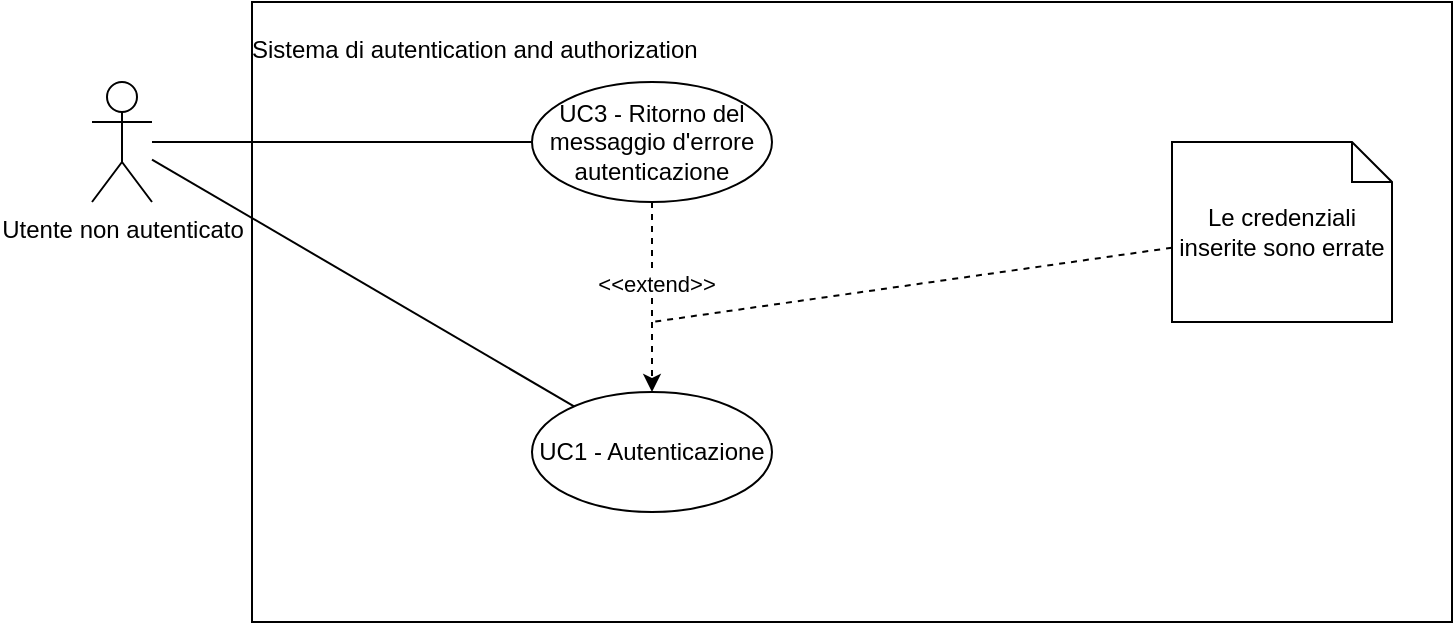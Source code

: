 <mxfile pages="3">
    <diagram id="n852FFwdeZFfdnG2ZeFl" name="auth_system">
        <mxGraphModel dx="-435" dy="-452" grid="1" gridSize="10" guides="1" tooltips="1" connect="1" arrows="1" fold="1" page="1" pageScale="1" pageWidth="827" pageHeight="1169" math="0" shadow="0">
            <root>
                <mxCell id="0"/>
                <mxCell id="1" parent="0"/>
                <mxCell id="eDBVOEjWMJ-u0tXbxYwB-1" value="&lt;p style=&quot;line-height: 1.2;&quot;&gt;Sistema di autentication and authorization&lt;/p&gt;" style="rounded=0;whiteSpace=wrap;html=1;align=left;vertical-align=top;verticalAlign=top;spacing=0;gradientColor=none;" parent="1" vertex="1">
                    <mxGeometry x="980" y="1520" width="600" height="310" as="geometry"/>
                </mxCell>
                <mxCell id="eDBVOEjWMJ-u0tXbxYwB-4" value="UC1 - Autenticazione" style="ellipse;whiteSpace=wrap;html=1;" parent="1" vertex="1">
                    <mxGeometry x="1120" y="1715" width="120" height="60" as="geometry"/>
                </mxCell>
                <mxCell id="eDBVOEjWMJ-u0tXbxYwB-6" style="edgeStyle=none;rounded=0;orthogonalLoop=1;jettySize=auto;html=1;shadow=0;endArrow=none;endFill=0;startSize=999;endSize=6;sourcePerimeterSpacing=0;targetPerimeterSpacing=0;" parent="1" source="eDBVOEjWMJ-u0tXbxYwB-7" target="eDBVOEjWMJ-u0tXbxYwB-4" edge="1">
                    <mxGeometry relative="1" as="geometry"/>
                </mxCell>
                <mxCell id="eDBVOEjWMJ-u0tXbxYwB-7" value="Utente non autenticato" style="shape=umlActor;verticalLabelPosition=bottom;verticalAlign=top;html=1;outlineConnect=0;gradientColor=none;" parent="1" vertex="1">
                    <mxGeometry x="900" y="1560" width="30" height="60" as="geometry"/>
                </mxCell>
                <mxCell id="9L8fD9MHXZrOo0j1JA3S-8" value="UC3 - Ritorno del messaggio d'errore autenticazione" style="ellipse;whiteSpace=wrap;html=1;" parent="1" vertex="1">
                    <mxGeometry x="1120" y="1560" width="120" height="60" as="geometry"/>
                </mxCell>
                <mxCell id="9L8fD9MHXZrOo0j1JA3S-9" style="rounded=0;orthogonalLoop=1;jettySize=auto;html=1;dashed=1;" parent="1" source="9L8fD9MHXZrOo0j1JA3S-8" target="eDBVOEjWMJ-u0tXbxYwB-4" edge="1">
                    <mxGeometry relative="1" as="geometry">
                        <mxPoint x="1260.484" y="1731.626" as="targetPoint"/>
                        <mxPoint x="1450" y="1620" as="sourcePoint"/>
                    </mxGeometry>
                </mxCell>
                <mxCell id="9L8fD9MHXZrOo0j1JA3S-10" value="&amp;lt;&amp;lt;extend&amp;gt;&amp;gt;" style="edgeLabel;html=1;align=center;verticalAlign=middle;resizable=0;points=[];" parent="9L8fD9MHXZrOo0j1JA3S-9" vertex="1" connectable="0">
                    <mxGeometry x="-0.05" y="4" relative="1" as="geometry">
                        <mxPoint x="-2" y="-4" as="offset"/>
                    </mxGeometry>
                </mxCell>
                <mxCell id="JR8y10896WXVxQjD9Bp4-1" style="edgeStyle=none;rounded=0;jumpStyle=none;jumpSize=15;orthogonalLoop=1;jettySize=auto;html=1;endArrow=none;endFill=0;dashed=1;" parent="1" source="JR8y10896WXVxQjD9Bp4-2" edge="1">
                    <mxGeometry relative="1" as="geometry">
                        <mxPoint x="1180" y="1680" as="targetPoint"/>
                    </mxGeometry>
                </mxCell>
                <mxCell id="JR8y10896WXVxQjD9Bp4-2" value="Le credenziali inserite sono errate" style="shape=note;size=20;whiteSpace=wrap;html=1;" parent="1" vertex="1">
                    <mxGeometry x="1440" y="1590" width="110" height="90" as="geometry"/>
                </mxCell>
                <mxCell id="S0-Wv1Rz5std5YzEAasc-5" style="edgeStyle=none;rounded=0;orthogonalLoop=1;jettySize=auto;html=1;shadow=0;endArrow=none;endFill=0;startSize=999;endSize=6;sourcePerimeterSpacing=0;targetPerimeterSpacing=0;" parent="1" source="eDBVOEjWMJ-u0tXbxYwB-7" target="9L8fD9MHXZrOo0j1JA3S-8" edge="1">
                    <mxGeometry relative="1" as="geometry">
                        <mxPoint x="940" y="1610" as="sourcePoint"/>
                        <mxPoint x="1050" y="1610" as="targetPoint"/>
                    </mxGeometry>
                </mxCell>
            </root>
        </mxGraphModel>
    </diagram>
    <diagram id="saWqsss3OQP5BWs8VHwb" name="Maintenance_system">
        <mxGraphModel dx="153" dy="624" grid="1" gridSize="10" guides="1" tooltips="1" connect="1" arrows="1" fold="1" page="1" pageScale="1" pageWidth="827" pageHeight="1169" math="0" shadow="0">
            <root>
                <mxCell id="0"/>
                <mxCell id="1" parent="0"/>
                <mxCell id="fn8FObBDt6s6pIoeqfTw-3" value="Manutenzione" style="shape=umlFrame;whiteSpace=wrap;html=1;width=140;height=30;" parent="1" vertex="1">
                    <mxGeometry x="1060" y="1190" width="440" height="800" as="geometry"/>
                </mxCell>
                <mxCell id="s4T723TdLTKR_YwId5qL-2" value="UC6 - Apertura ticket di guasto" style="ellipse;whiteSpace=wrap;html=1;" parent="1" vertex="1">
                    <mxGeometry x="1136" y="1410" width="90" height="70" as="geometry"/>
                </mxCell>
                <mxCell id="s4T723TdLTKR_YwId5qL-3" style="edgeStyle=none;rounded=0;orthogonalLoop=1;jettySize=auto;html=1;startArrow=none;startFill=0;endArrow=none;endFill=0;" parent="1" source="s4T723TdLTKR_YwId5qL-2" target="s4T723TdLTKR_YwId5qL-5" edge="1">
                    <mxGeometry relative="1" as="geometry">
                        <mxPoint x="1460" y="1485" as="sourcePoint"/>
                    </mxGeometry>
                </mxCell>
                <mxCell id="s4T723TdLTKR_YwId5qL-5" value="Sensore di stato" style="shape=umlActor;verticalLabelPosition=bottom;verticalAlign=top;html=1;outlineConnect=0;gradientColor=none;" parent="1" vertex="1">
                    <mxGeometry x="920" y="1420" width="30" height="60" as="geometry"/>
                </mxCell>
                <mxCell id="s4T723TdLTKR_YwId5qL-7" style="edgeStyle=none;rounded=0;orthogonalLoop=1;jettySize=auto;html=1;startArrow=none;startFill=0;endArrow=none;endFill=0;" parent="1" source="s4T723TdLTKR_YwId5qL-8" target="s4T723TdLTKR_YwId5qL-12" edge="1">
                    <mxGeometry relative="1" as="geometry"/>
                </mxCell>
                <mxCell id="s4T723TdLTKR_YwId5qL-8" value="UC11 - Aggiunta lampione a sistema" style="ellipse;whiteSpace=wrap;html=1;" parent="1" vertex="1">
                    <mxGeometry x="1250" y="1660" width="120" height="60" as="geometry"/>
                </mxCell>
                <mxCell id="s4T723TdLTKR_YwId5qL-9" style="edgeStyle=none;rounded=0;jumpStyle=none;jumpSize=15;orthogonalLoop=1;jettySize=auto;html=1;endArrow=none;endFill=0;" parent="1" source="s4T723TdLTKR_YwId5qL-12" target="s4T723TdLTKR_YwId5qL-16" edge="1">
                    <mxGeometry relative="1" as="geometry"/>
                </mxCell>
                <mxCell id="s4T723TdLTKR_YwId5qL-10" style="edgeStyle=none;rounded=0;jumpStyle=none;jumpSize=15;orthogonalLoop=1;jettySize=auto;html=1;endArrow=none;endFill=0;" parent="1" source="s4T723TdLTKR_YwId5qL-12" target="s4T723TdLTKR_YwId5qL-20" edge="1">
                    <mxGeometry relative="1" as="geometry"/>
                </mxCell>
                <mxCell id="s4T723TdLTKR_YwId5qL-11" style="edgeStyle=none;rounded=0;jumpStyle=none;jumpSize=15;orthogonalLoop=1;jettySize=auto;html=1;endArrow=none;endFill=0;" parent="1" source="s4T723TdLTKR_YwId5qL-12" target="s4T723TdLTKR_YwId5qL-17" edge="1">
                    <mxGeometry relative="1" as="geometry"/>
                </mxCell>
                <mxCell id="s4T723TdLTKR_YwId5qL-12" value="Utente manutentore" style="shape=umlActor;verticalLabelPosition=bottom;verticalAlign=top;html=1;outlineConnect=0;gradientColor=none;" parent="1" vertex="1">
                    <mxGeometry x="910" y="1580" width="30" height="60" as="geometry"/>
                </mxCell>
                <mxCell id="s4T723TdLTKR_YwId5qL-13" style="edgeStyle=none;rounded=0;jumpStyle=none;jumpSize=15;orthogonalLoop=1;jettySize=auto;html=1;endArrow=none;endFill=0;" parent="1" source="s4T723TdLTKR_YwId5qL-15" target="s4T723TdLTKR_YwId5qL-2" edge="1">
                    <mxGeometry relative="1" as="geometry"/>
                </mxCell>
                <mxCell id="s4T723TdLTKR_YwId5qL-14" style="edgeStyle=none;rounded=0;jumpStyle=none;jumpSize=15;orthogonalLoop=1;jettySize=auto;html=1;endArrow=none;endFill=0;" parent="1" source="s4T723TdLTKR_YwId5qL-15" target="s4T723TdLTKR_YwId5qL-21" edge="1">
                    <mxGeometry relative="1" as="geometry"/>
                </mxCell>
                <mxCell id="s4T723TdLTKR_YwId5qL-15" value="Utente gestore" style="shape=umlActor;verticalLabelPosition=bottom;verticalAlign=top;html=1;outlineConnect=0;gradientColor=none;" parent="1" vertex="1">
                    <mxGeometry x="930" y="1280" width="30" height="60" as="geometry"/>
                </mxCell>
                <mxCell id="s4T723TdLTKR_YwId5qL-16" value="UC7 - Chiusura Ticket" style="ellipse;whiteSpace=wrap;html=1;" parent="1" vertex="1">
                    <mxGeometry x="1325" y="1535" width="90" height="70" as="geometry"/>
                </mxCell>
                <mxCell id="s4T723TdLTKR_YwId5qL-17" value="UC13 - Inserimento sensore a sistema" style="ellipse;whiteSpace=wrap;html=1;" parent="1" vertex="1">
                    <mxGeometry x="1150" y="1740" width="120" height="60" as="geometry"/>
                </mxCell>
                <mxCell id="s4T723TdLTKR_YwId5qL-18" value="&amp;lt;&amp;lt;include&amp;gt;&amp;gt;" style="edgeStyle=none;rounded=0;sketch=0;orthogonalLoop=1;jettySize=auto;html=1;shadow=0;dashed=1;startArrow=none;startFill=0;endArrow=classicThin;endFill=1;startSize=6;endSize=6;sourcePerimeterSpacing=0;targetPerimeterSpacing=0;" parent="1" source="s4T723TdLTKR_YwId5qL-19" target="s4T723TdLTKR_YwId5qL-21" edge="1">
                    <mxGeometry relative="1" as="geometry"/>
                </mxCell>
                <mxCell id="s4T723TdLTKR_YwId5qL-19" value="UC5 - Visualizzazione stato aree" style="ellipse;whiteSpace=wrap;html=1;" parent="1" vertex="1">
                    <mxGeometry x="1140" y="1300" width="120" height="60" as="geometry"/>
                </mxCell>
                <mxCell id="s4T723TdLTKR_YwId5qL-20" value="UC8 - Sostituzione lampione" style="ellipse;whiteSpace=wrap;html=1;" parent="1" vertex="1">
                    <mxGeometry x="1121" y="1605" width="120" height="50" as="geometry"/>
                </mxCell>
                <mxCell id="s4T723TdLTKR_YwId5qL-21" value="UC5.2&amp;nbsp;- Visualizzazione stato sensori" style="ellipse;whiteSpace=wrap;html=1;" parent="1" vertex="1">
                    <mxGeometry x="1300" y="1400" width="115" height="70" as="geometry"/>
                </mxCell>
                <mxCell id="s4T723TdLTKR_YwId5qL-22" value="UC5.1 - Visualizzazione stato lampioni" style="ellipse;whiteSpace=wrap;html=1;" parent="1" vertex="1">
                    <mxGeometry x="1250" y="1200" width="120" height="80" as="geometry"/>
                </mxCell>
                <mxCell id="s4T723TdLTKR_YwId5qL-23" style="edgeStyle=none;rounded=0;jumpStyle=none;jumpSize=15;orthogonalLoop=1;jettySize=auto;html=1;endArrow=none;endFill=0;" parent="1" source="s4T723TdLTKR_YwId5qL-24" target="s4T723TdLTKR_YwId5qL-12" edge="1">
                    <mxGeometry relative="1" as="geometry"/>
                </mxCell>
                <mxCell id="s4T723TdLTKR_YwId5qL-24" value="UC10 - Rimozione lampione dal sistema" style="ellipse;whiteSpace=wrap;html=1;" parent="1" vertex="1">
                    <mxGeometry x="1080" y="1920" width="132.5" height="50" as="geometry"/>
                </mxCell>
                <mxCell id="s4T723TdLTKR_YwId5qL-25" value="&amp;lt;&amp;lt;include&amp;gt;&amp;gt;" style="edgeStyle=none;rounded=0;sketch=0;orthogonalLoop=1;jettySize=auto;html=1;shadow=0;dashed=1;startArrow=none;startFill=0;endArrow=classicThin;endFill=1;startSize=6;endSize=6;sourcePerimeterSpacing=0;targetPerimeterSpacing=0;" parent="1" source="s4T723TdLTKR_YwId5qL-19" target="s4T723TdLTKR_YwId5qL-22" edge="1">
                    <mxGeometry relative="1" as="geometry">
                        <mxPoint x="867.917" y="912.106" as="sourcePoint"/>
                        <mxPoint x="832.283" y="867.854" as="targetPoint"/>
                    </mxGeometry>
                </mxCell>
                <mxCell id="fn8FObBDt6s6pIoeqfTw-2" value="UC12&amp;nbsp;- Aggiunta area di illuminazione&lt;span style=&quot;color: rgba(0 , 0 , 0 , 0) ; font-family: monospace ; font-size: 0px&quot;&gt;%3CmxGraphModel%3E%3Croot%3E%3CmxCell%20id%3D%220%22%2F%3E%3CmxCell%20id%3D%221%22%20parent%3D%220%22%2F%3E%3CmxCell%20id%3D%222%22%20value%3D%22Rimozione%20sensore%22%20style%3D%22ellipse%3BwhiteSpace%3Dwrap%3Bhtml%3D1%3B%22%20vertex%3D%221%22%20parent%3D%221%22%3E%3CmxGeometry%20x%3D%221430%22%20y%3D%2260%22%20width%3D%22120%22%20height%3D%2280%22%20as%3D%22geometry%22%2F%3E%3C%2FmxCell%3E%3C%2Froot%3E%3C%2FmxGraphModel%3E&lt;/span&gt;&lt;span style=&quot;color: rgba(0 , 0 , 0 , 0) ; font-family: monospace ; font-size: 0px&quot;&gt;%3CmxGraphModel%3E%3Croot%3E%3CmxCell%20id%3D%220%22%2F%3E%3CmxCell%20id%3D%221%22%20parent%3D%220%22%2F%3E%3CmxCell%20id%3D%222%22%20value%3D%22Rimozione%20sensore%22%20style%3D%22ellipse%3BwhiteSpace%3Dwrap%3Bhtml%3D1%3B%22%20vertex%3D%221%22%20parent%3D%221%22%3E%3CmxGeometry%20x%3D%221430%22%20y%3D%2260%22%20width%3D%22120%22%20height%3D%2280%22%20as%3D%22geometry%22%2F%3E%3C%2FmxCell%3E%3C%2Froot%3E%3C%2FmxGraphModel%3E&lt;/span&gt;&lt;span style=&quot;color: rgba(0 , 0 , 0 , 0) ; font-family: monospace ; font-size: 0px&quot;&gt;%3CmxGraphModel%3E%3Croot%3E%3CmxCell%20id%3D%220%22%2F%3E%3CmxCell%20id%3D%221%22%20parent%3D%220%22%2F%3E%3CmxCell%20id%3D%222%22%20value%3D%22Rimozione%20sensore%22%20style%3D%22ellipse%3BwhiteSpace%3Dwrap%3Bhtml%3D1%3B%22%20vertex%3D%221%22%20parent%3D%221%22%3E%3CmxGeometry%20x%3D%221430%22%20y%3D%2260%22%20width%3D%22120%22%20height%3D%2280%22%20as%3D%22geometry%22%2F%3E%3C%2FmxCell%3E%3C%2Froot%3E%3C%2FmxGraphModel%3Esa&lt;/span&gt;" style="ellipse;whiteSpace=wrap;html=1;" parent="1" vertex="1">
                    <mxGeometry x="1340" y="1760" width="150" height="40" as="geometry"/>
                </mxCell>
                <mxCell id="fn8FObBDt6s6pIoeqfTw-5" style="edgeStyle=none;rounded=0;jumpStyle=none;jumpSize=15;orthogonalLoop=1;jettySize=auto;html=1;endArrow=none;endFill=0;" parent="1" source="s4T723TdLTKR_YwId5qL-12" target="fn8FObBDt6s6pIoeqfTw-2" edge="1">
                    <mxGeometry relative="1" as="geometry">
                        <mxPoint x="910" y="1697.209" as="sourcePoint"/>
                        <mxPoint x="1136.005" y="1956.503" as="targetPoint"/>
                    </mxGeometry>
                </mxCell>
                <mxCell id="fn8FObBDt6s6pIoeqfTw-7" value="UC9 - Rimozione area dal sistema&lt;span style=&quot;color: rgba(0 , 0 , 0 , 0) ; font-family: monospace ; font-size: 0px&quot;&gt;%3CmxGraphModel%3E%3Croot%3E%3CmxCell%20id%3D%220%22%2F%3E%3CmxCell%20id%3D%221%22%20parent%3D%220%22%2F%3E%3CmxCell%20id%3D%222%22%20value%3D%22Rimozione%20sensore%22%20style%3D%22ellipse%3BwhiteSpace%3Dwrap%3Bhtml%3D1%3B%22%20vertex%3D%221%22%20parent%3D%221%22%3E%3CmxGeometry%20x%3D%221430%22%20y%3D%2260%22%20width%3D%22120%22%20height%3D%2280%22%20as%3D%22geometry%22%2F%3E%3C%2FmxCell%3E%3C%2Froot%3E%3C%2FmxGraphModel%3E&lt;/span&gt;&lt;span style=&quot;color: rgba(0 , 0 , 0 , 0) ; font-family: monospace ; font-size: 0px&quot;&gt;%3CmxGraphModel%3E%3Croot%3E%3CmxCell%20id%3D%220%22%2F%3E%3CmxCell%20id%3D%221%22%20parent%3D%220%22%2F%3E%3CmxCell%20id%3D%222%22%20value%3D%22Rimozione%20sensore%22%20style%3D%22ellipse%3BwhiteSpace%3Dwrap%3Bhtml%3D1%3B%22%20vertex%3D%221%22%20parent%3D%221%22%3E%3CmxGeometry%20x%3D%221430%22%20y%3D%2260%22%20width%3D%22120%22%20height%3D%2280%22%20as%3D%22geometry%22%2F%3E%3C%2FmxCell%3E%3C%2Froot%3E%3C%2FmxGraphModel%3E&lt;/span&gt;&lt;span style=&quot;color: rgba(0 , 0 , 0 , 0) ; font-family: monospace ; font-size: 0px&quot;&gt;%3CmxGraphModel%3E%3Croot%3E%3CmxCell%20id%3D%220%22%2F%3E%3CmxCell%20id%3D%221%22%20parent%3D%220%22%2F%3E%3CmxCell%20id%3D%222%22%20value%3D%22Rimozione%20sensore%22%20style%3D%22ellipse%3BwhiteSpace%3Dwrap%3Bhtml%3D1%3B%22%20vertex%3D%221%22%20parent%3D%221%22%3E%3CmxGeometry%20x%3D%221430%22%20y%3D%2260%22%20width%3D%22120%22%20height%3D%2280%22%20as%3D%22geometry%22%2F%3E%3C%2FmxCell%3E%3C%2Froot%3E%3C%2FmxGraphModel%3E&lt;/span&gt;" style="ellipse;whiteSpace=wrap;html=1;" parent="1" vertex="1">
                    <mxGeometry x="1170" y="1830" width="120" height="40" as="geometry"/>
                </mxCell>
                <mxCell id="fn8FObBDt6s6pIoeqfTw-8" style="edgeStyle=none;rounded=0;jumpStyle=none;jumpSize=15;orthogonalLoop=1;jettySize=auto;html=1;endArrow=none;endFill=0;" parent="1" source="fn8FObBDt6s6pIoeqfTw-7" target="s4T723TdLTKR_YwId5qL-12" edge="1">
                    <mxGeometry relative="1" as="geometry">
                        <mxPoint x="1100.315" y="1852.046" as="sourcePoint"/>
                        <mxPoint x="910" y="1859.434" as="targetPoint"/>
                    </mxGeometry>
                </mxCell>
                <mxCell id="toQnhxb0d-4jbj2uokZi-1" style="edgeStyle=none;rounded=0;sketch=0;orthogonalLoop=1;jettySize=auto;html=1;shadow=0;dashed=1;startArrow=none;startFill=0;endArrow=classicThin;endFill=1;startSize=6;endSize=6;sourcePerimeterSpacing=0;targetPerimeterSpacing=0;" parent="1" source="fn8FObBDt6s6pIoeqfTw-7" target="s4T723TdLTKR_YwId5qL-24" edge="1">
                    <mxGeometry relative="1" as="geometry">
                        <mxPoint x="1185.25" y="2520" as="sourcePoint"/>
                        <mxPoint x="1185.25" y="2560" as="targetPoint"/>
                    </mxGeometry>
                </mxCell>
                <mxCell id="toQnhxb0d-4jbj2uokZi-2" value="&amp;lt;&amp;lt;include&amp;gt;&amp;gt;" style="edgeLabel;html=1;align=center;verticalAlign=middle;resizable=0;points=[];" parent="toQnhxb0d-4jbj2uokZi-1" vertex="1" connectable="0">
                    <mxGeometry x="-0.322" y="-3" relative="1" as="geometry">
                        <mxPoint as="offset"/>
                    </mxGeometry>
                </mxCell>
                <mxCell id="iKuX7a_l3s8Uyov5P7mT-1" style="edgeStyle=none;rounded=0;jumpStyle=none;jumpSize=15;orthogonalLoop=1;jettySize=auto;html=1;endArrow=none;endFill=0;" edge="1" parent="1" source="s4T723TdLTKR_YwId5qL-15" target="s4T723TdLTKR_YwId5qL-22">
                    <mxGeometry relative="1" as="geometry">
                        <mxPoint x="940" y="1428.486" as="sourcePoint"/>
                        <mxPoint x="1115.779" y="1410.741" as="targetPoint"/>
                    </mxGeometry>
                </mxCell>
                <mxCell id="iKuX7a_l3s8Uyov5P7mT-2" style="edgeStyle=none;rounded=0;jumpStyle=none;jumpSize=15;orthogonalLoop=1;jettySize=auto;html=1;endArrow=none;endFill=0;" edge="1" parent="1" source="s4T723TdLTKR_YwId5qL-15" target="s4T723TdLTKR_YwId5qL-19">
                    <mxGeometry relative="1" as="geometry">
                        <mxPoint x="940" y="1428.486" as="sourcePoint"/>
                        <mxPoint x="1115.779" y="1410.741" as="targetPoint"/>
                    </mxGeometry>
                </mxCell>
                <mxCell id="6jqLZfw_VrLGSRMtOYmc-1" value="Sistema di ticketing" style="shape=umlActor;verticalLabelPosition=bottom;verticalAlign=top;html=1;outlineConnect=0;gradientColor=none;" vertex="1" parent="1">
                    <mxGeometry x="1540" y="1530" width="30" height="60" as="geometry"/>
                </mxCell>
                <mxCell id="6jqLZfw_VrLGSRMtOYmc-2" style="edgeStyle=none;rounded=0;orthogonalLoop=1;jettySize=auto;html=1;startArrow=none;startFill=0;endArrow=none;endFill=0;" edge="1" parent="1" source="s4T723TdLTKR_YwId5qL-2" target="6jqLZfw_VrLGSRMtOYmc-1">
                    <mxGeometry relative="1" as="geometry">
                        <mxPoint x="1130.143" y="1567.791" as="sourcePoint"/>
                        <mxPoint x="950" y="1579.062" as="targetPoint"/>
                    </mxGeometry>
                </mxCell>
                <mxCell id="6jqLZfw_VrLGSRMtOYmc-3" style="edgeStyle=none;rounded=0;orthogonalLoop=1;jettySize=auto;html=1;startArrow=none;startFill=0;endArrow=none;endFill=0;" edge="1" parent="1" source="s4T723TdLTKR_YwId5qL-16" target="6jqLZfw_VrLGSRMtOYmc-1">
                    <mxGeometry relative="1" as="geometry">
                        <mxPoint x="1233.75" y="1570" as="sourcePoint"/>
                        <mxPoint x="1550" y="1570" as="targetPoint"/>
                    </mxGeometry>
                </mxCell>
                <mxCell id="6jqLZfw_VrLGSRMtOYmc-4" style="edgeStyle=none;rounded=0;sketch=0;orthogonalLoop=1;jettySize=auto;html=1;shadow=0;dashed=1;startArrow=none;startFill=0;endArrow=classicThin;endFill=1;startSize=6;endSize=6;sourcePerimeterSpacing=0;targetPerimeterSpacing=0;" edge="1" parent="1" source="s4T723TdLTKR_YwId5qL-20" target="s4T723TdLTKR_YwId5qL-16">
                    <mxGeometry relative="1" as="geometry">
                        <mxPoint x="1401.25" y="1860" as="sourcePoint"/>
                        <mxPoint x="1401.25" y="1900" as="targetPoint"/>
                    </mxGeometry>
                </mxCell>
                <mxCell id="6jqLZfw_VrLGSRMtOYmc-5" value="&amp;lt;&amp;lt;include&amp;gt;&amp;gt;" style="edgeLabel;html=1;align=center;verticalAlign=middle;resizable=0;points=[];" vertex="1" connectable="0" parent="6jqLZfw_VrLGSRMtOYmc-4">
                    <mxGeometry x="-0.322" y="-3" relative="1" as="geometry">
                        <mxPoint as="offset"/>
                    </mxGeometry>
                </mxCell>
                <mxCell id="6jqLZfw_VrLGSRMtOYmc-7" value="UC8 - Sostituzione sensore" style="ellipse;whiteSpace=wrap;html=1;" vertex="1" parent="1">
                    <mxGeometry x="1121" y="1500" width="120" height="50" as="geometry"/>
                </mxCell>
                <mxCell id="6jqLZfw_VrLGSRMtOYmc-8" style="edgeStyle=none;rounded=0;jumpStyle=none;jumpSize=15;orthogonalLoop=1;jettySize=auto;html=1;endArrow=none;endFill=0;" edge="1" parent="1" source="s4T723TdLTKR_YwId5qL-12" target="6jqLZfw_VrLGSRMtOYmc-7">
                    <mxGeometry relative="1" as="geometry">
                        <mxPoint x="920" y="1857.506" as="sourcePoint"/>
                        <mxPoint x="1372.245" y="1782.32" as="targetPoint"/>
                    </mxGeometry>
                </mxCell>
                <mxCell id="6jqLZfw_VrLGSRMtOYmc-9" style="edgeStyle=none;rounded=0;sketch=0;orthogonalLoop=1;jettySize=auto;html=1;shadow=0;dashed=1;startArrow=none;startFill=0;endArrow=classicThin;endFill=1;startSize=6;endSize=6;sourcePerimeterSpacing=0;targetPerimeterSpacing=0;" edge="1" parent="1" source="6jqLZfw_VrLGSRMtOYmc-7" target="s4T723TdLTKR_YwId5qL-16">
                    <mxGeometry relative="1" as="geometry">
                        <mxPoint x="1411.999" y="1730.022" as="sourcePoint"/>
                        <mxPoint x="1414.425" y="1689.971" as="targetPoint"/>
                    </mxGeometry>
                </mxCell>
                <mxCell id="6jqLZfw_VrLGSRMtOYmc-10" value="&amp;lt;&amp;lt;include&amp;gt;&amp;gt;" style="edgeLabel;html=1;align=center;verticalAlign=middle;resizable=0;points=[];" vertex="1" connectable="0" parent="6jqLZfw_VrLGSRMtOYmc-9">
                    <mxGeometry x="-0.322" y="-3" relative="1" as="geometry">
                        <mxPoint as="offset"/>
                    </mxGeometry>
                </mxCell>
            </root>
        </mxGraphModel>
    </diagram>
    <diagram id="IBbKIGTaH5oFVvymoLLQ" name="Coordinator_service">
        <mxGraphModel dx="-304" dy="-213" grid="1" gridSize="10" guides="1" tooltips="1" connect="1" arrows="1" fold="1" page="1" pageScale="1" pageWidth="827" pageHeight="1169" math="0" shadow="0">
            <root>
                <mxCell id="0"/>
                <mxCell id="1" parent="0"/>
                <mxCell id="2VagC2onxQq-9sBipaqp-52" value="Coordinator_system" style="shape=umlFrame;whiteSpace=wrap;html=1;width=140;height=30;" parent="1" vertex="1">
                    <mxGeometry x="1000" y="1260" width="510" height="890" as="geometry"/>
                </mxCell>
                <mxCell id="2VagC2onxQq-9sBipaqp-49" style="edgeStyle=none;rounded=0;jumpStyle=none;jumpSize=15;orthogonalLoop=1;jettySize=auto;html=1;endArrow=none;endFill=0;" parent="1" source="L2JkNb_35XpvVV3SSh7o-5" target="2VagC2onxQq-9sBipaqp-5" edge="1">
                    <mxGeometry relative="1" as="geometry"/>
                </mxCell>
                <mxCell id="L2JkNb_35XpvVV3SSh7o-5" value="Lampione" style="shape=umlActor;verticalLabelPosition=bottom;verticalAlign=top;html=1;outlineConnect=0;" parent="1" vertex="1">
                    <mxGeometry x="1560" y="1560" width="30" height="60" as="geometry"/>
                </mxCell>
                <mxCell id="2VagC2onxQq-9sBipaqp-3" style="edgeStyle=none;rounded=0;sketch=0;orthogonalLoop=1;jettySize=auto;html=1;shadow=0;dashed=1;startArrow=none;startFill=0;endArrow=classicThin;endFill=1;startSize=6;endSize=6;sourcePerimeterSpacing=0;targetPerimeterSpacing=0;" parent="1" source="2VagC2onxQq-9sBipaqp-13" target="2VagC2onxQq-9sBipaqp-5" edge="1">
                    <mxGeometry relative="1" as="geometry"/>
                </mxCell>
                <mxCell id="2VagC2onxQq-9sBipaqp-4" value="&amp;lt;&amp;lt;include&amp;gt;&amp;gt;" style="edgeLabel;html=1;align=center;verticalAlign=middle;resizable=0;points=[];" parent="2VagC2onxQq-9sBipaqp-3" vertex="1" connectable="0">
                    <mxGeometry x="-0.246" y="-3" relative="1" as="geometry">
                        <mxPoint y="-3" as="offset"/>
                    </mxGeometry>
                </mxCell>
                <mxCell id="2VagC2onxQq-9sBipaqp-5" value="UC19 - Aumento luminosità lampione" style="ellipse;whiteSpace=wrap;html=1;" parent="1" vertex="1">
                    <mxGeometry x="1371" y="1290" width="120" height="80" as="geometry"/>
                </mxCell>
                <mxCell id="2VagC2onxQq-9sBipaqp-11" value="UC23 - Impostazione livello luminosità lampione" style="ellipse;whiteSpace=wrap;html=1;" parent="1" vertex="1">
                    <mxGeometry x="1030" y="1820" width="120" height="60" as="geometry"/>
                </mxCell>
                <mxCell id="2VagC2onxQq-9sBipaqp-12" style="rounded=0;orthogonalLoop=1;jettySize=auto;html=1;endArrow=none;endFill=0;" parent="1" source="2VagC2onxQq-9sBipaqp-18" target="2VagC2onxQq-9sBipaqp-64" edge="1">
                    <mxGeometry relative="1" as="geometry">
                        <mxPoint x="1054.693" y="1744.332" as="targetPoint"/>
                    </mxGeometry>
                </mxCell>
                <mxCell id="2VagC2onxQq-9sBipaqp-13" value="UC18 - Aumento luminosità globale" style="ellipse;whiteSpace=wrap;html=1;gradientColor=none;" parent="1" vertex="1">
                    <mxGeometry x="1215" y="1290" width="120" height="60" as="geometry"/>
                </mxCell>
                <mxCell id="2VagC2onxQq-9sBipaqp-51" style="edgeStyle=none;rounded=0;jumpStyle=none;jumpSize=15;orthogonalLoop=1;jettySize=auto;html=1;endArrow=none;endFill=0;" parent="1" source="2VagC2onxQq-9sBipaqp-18" target="2VagC2onxQq-9sBipaqp-50" edge="1">
                    <mxGeometry relative="1" as="geometry"/>
                </mxCell>
                <mxCell id="2VagC2onxQq-9sBipaqp-68" style="edgeStyle=none;rounded=0;jumpStyle=none;jumpSize=15;orthogonalLoop=1;jettySize=auto;html=1;endArrow=none;endFill=0;" parent="1" source="2VagC2onxQq-9sBipaqp-18" target="2VagC2onxQq-9sBipaqp-11" edge="1">
                    <mxGeometry relative="1" as="geometry"/>
                </mxCell>
                <mxCell id="2VagC2onxQq-9sBipaqp-18" value="Utente gestore" style="shape=umlActor;verticalLabelPosition=bottom;verticalAlign=top;html=1;outlineConnect=0;gradientColor=none;" parent="1" vertex="1">
                    <mxGeometry x="860" y="1860" width="30" height="60" as="geometry"/>
                </mxCell>
                <mxCell id="2VagC2onxQq-9sBipaqp-65" style="edgeStyle=none;rounded=0;jumpStyle=none;jumpSize=15;orthogonalLoop=1;jettySize=auto;html=1;endArrow=none;endFill=0;" parent="1" source="2VagC2onxQq-9sBipaqp-30" target="L2JkNb_35XpvVV3SSh7o-5" edge="1">
                    <mxGeometry relative="1" as="geometry"/>
                </mxCell>
                <mxCell id="2VagC2onxQq-9sBipaqp-30" value="UC24 - Abbassamento luminosità lampione" style="ellipse;whiteSpace=wrap;html=1;" parent="1" vertex="1">
                    <mxGeometry x="1360" y="1850" width="120" height="60" as="geometry"/>
                </mxCell>
                <mxCell id="2VagC2onxQq-9sBipaqp-62" style="edgeStyle=none;rounded=0;jumpStyle=none;jumpSize=15;orthogonalLoop=1;jettySize=auto;html=1;endArrow=none;endFill=0;" parent="1" source="2VagC2onxQq-9sBipaqp-42" target="2VagC2onxQq-9sBipaqp-56" edge="1">
                    <mxGeometry relative="1" as="geometry"/>
                </mxCell>
                <mxCell id="2VagC2onxQq-9sBipaqp-42" value="Time condition" style="shape=umlActor;verticalLabelPosition=bottom;verticalAlign=top;html=1;outlineConnect=0;gradientColor=none;" parent="1" vertex="1">
                    <mxGeometry x="910" y="1530" width="30" height="60" as="geometry"/>
                </mxCell>
                <mxCell id="2VagC2onxQq-9sBipaqp-43" value="UC16 - Impostazione in upper_thresold" style="ellipse;whiteSpace=wrap;html=1;gradientColor=none;" parent="1" vertex="1">
                    <mxGeometry x="1030" y="1340" width="120" height="60" as="geometry"/>
                </mxCell>
                <mxCell id="2VagC2onxQq-9sBipaqp-44" style="rounded=0;orthogonalLoop=1;jettySize=auto;html=1;endArrow=none;endFill=0;targetPerimeterSpacing=0;sourcePerimeterSpacing=0;endSize=6;shadow=0;" parent="1" source="2VagC2onxQq-9sBipaqp-45" target="2VagC2onxQq-9sBipaqp-43" edge="1">
                    <mxGeometry relative="1" as="geometry"/>
                </mxCell>
                <mxCell id="2VagC2onxQq-9sBipaqp-45" value="Sensore di presenza" style="shape=umlActor;verticalLabelPosition=bottom;verticalAlign=top;html=1;outlineConnect=0;gradientColor=none;" parent="1" vertex="1">
                    <mxGeometry x="910" y="1340" width="30" height="60" as="geometry"/>
                </mxCell>
                <mxCell id="2VagC2onxQq-9sBipaqp-47" style="edgeStyle=none;rounded=0;sketch=0;orthogonalLoop=1;jettySize=auto;html=1;shadow=0;dashed=1;startArrow=none;startFill=0;endArrow=classicThin;endFill=1;startSize=6;endSize=6;sourcePerimeterSpacing=0;targetPerimeterSpacing=0;" parent="1" source="2VagC2onxQq-9sBipaqp-13" target="2VagC2onxQq-9sBipaqp-43" edge="1">
                    <mxGeometry relative="1" as="geometry">
                        <mxPoint x="1508.861" y="1410.921" as="sourcePoint"/>
                        <mxPoint x="1386.581" y="1461.091" as="targetPoint"/>
                    </mxGeometry>
                </mxCell>
                <mxCell id="2VagC2onxQq-9sBipaqp-48" value="&amp;lt;&amp;lt;extends&amp;gt;&amp;gt;" style="edgeLabel;html=1;align=center;verticalAlign=middle;resizable=0;points=[];" parent="2VagC2onxQq-9sBipaqp-47" vertex="1" connectable="0">
                    <mxGeometry x="-0.246" y="-3" relative="1" as="geometry">
                        <mxPoint y="-3" as="offset"/>
                    </mxGeometry>
                </mxCell>
                <mxCell id="2VagC2onxQq-9sBipaqp-50" value="UC21 - Impostazione area di illuminazione in modalità automatica" style="ellipse;whiteSpace=wrap;html=1;" parent="1" vertex="1">
                    <mxGeometry x="1030" y="1600" width="140" height="70" as="geometry"/>
                </mxCell>
                <mxCell id="2VagC2onxQq-9sBipaqp-56" value="UC17 - Impostazione in lower_thresold" style="ellipse;whiteSpace=wrap;html=1;gradientColor=none;" parent="1" vertex="1">
                    <mxGeometry x="1030" y="1530" width="120" height="60" as="geometry"/>
                </mxCell>
                <mxCell id="2VagC2onxQq-9sBipaqp-57" style="edgeStyle=none;rounded=0;sketch=0;orthogonalLoop=1;jettySize=auto;html=1;shadow=0;dashed=1;startArrow=none;startFill=0;endArrow=classicThin;endFill=1;startSize=6;endSize=6;sourcePerimeterSpacing=0;targetPerimeterSpacing=0;" parent="1" source="2VagC2onxQq-9sBipaqp-61" target="2VagC2onxQq-9sBipaqp-56" edge="1">
                    <mxGeometry relative="1" as="geometry">
                        <mxPoint x="1279.996" y="1630.873" as="sourcePoint"/>
                        <mxPoint x="1132.313" y="1569.206" as="targetPoint"/>
                    </mxGeometry>
                </mxCell>
                <mxCell id="2VagC2onxQq-9sBipaqp-58" value="&amp;lt;&amp;lt;extends&amp;gt;&amp;gt;" style="edgeLabel;html=1;align=center;verticalAlign=middle;resizable=0;points=[];" parent="2VagC2onxQq-9sBipaqp-57" vertex="1" connectable="0">
                    <mxGeometry x="-0.246" y="-3" relative="1" as="geometry">
                        <mxPoint y="-3" as="offset"/>
                    </mxGeometry>
                </mxCell>
                <mxCell id="2VagC2onxQq-9sBipaqp-59" style="edgeStyle=none;rounded=0;jumpStyle=none;jumpSize=15;orthogonalLoop=1;jettySize=auto;html=1;endArrow=none;endFill=0;dashed=1;" parent="1" source="2VagC2onxQq-9sBipaqp-60" edge="1">
                    <mxGeometry relative="1" as="geometry">
                        <mxPoint x="1180" y="1570" as="targetPoint"/>
                    </mxGeometry>
                </mxCell>
                <mxCell id="2VagC2onxQq-9sBipaqp-60" value="L'area di illuminazione è impostata in modalità automatica" style="shape=note;size=20;whiteSpace=wrap;html=1;" parent="1" vertex="1">
                    <mxGeometry x="1225" y="1410" width="110" height="90" as="geometry"/>
                </mxCell>
                <mxCell id="2VagC2onxQq-9sBipaqp-61" value="UC20 - Abbassamento luminosità globale" style="ellipse;whiteSpace=wrap;html=1;" parent="1" vertex="1">
                    <mxGeometry x="1230" y="1550" width="120" height="60" as="geometry"/>
                </mxCell>
                <mxCell id="2VagC2onxQq-9sBipaqp-64" value="UC22 - Impostazione area di illuminazione in modalità manuale" style="ellipse;whiteSpace=wrap;html=1;" parent="1" vertex="1">
                    <mxGeometry x="1030" y="1700" width="140" height="70" as="geometry"/>
                </mxCell>
                <mxCell id="2VagC2onxQq-9sBipaqp-69" style="edgeStyle=none;rounded=0;sketch=0;orthogonalLoop=1;jettySize=auto;html=1;shadow=0;dashed=1;startArrow=none;startFill=0;endArrow=classicThin;endFill=1;startSize=6;endSize=6;sourcePerimeterSpacing=0;targetPerimeterSpacing=0;" parent="1" source="2VagC2onxQq-9sBipaqp-5" target="2VagC2onxQq-9sBipaqp-11" edge="1">
                    <mxGeometry relative="1" as="geometry">
                        <mxPoint x="1273.33" y="1600.144" as="sourcePoint"/>
                        <mxPoint x="1156.67" y="1579.856" as="targetPoint"/>
                        <Array as="points">
                            <mxPoint x="1370" y="1610"/>
                            <mxPoint x="1230" y="1680"/>
                        </Array>
                    </mxGeometry>
                </mxCell>
                <mxCell id="2VagC2onxQq-9sBipaqp-70" value="&amp;lt;&amp;lt;extends&amp;gt;&amp;gt;" style="edgeLabel;html=1;align=center;verticalAlign=middle;resizable=0;points=[];" parent="2VagC2onxQq-9sBipaqp-69" vertex="1" connectable="0">
                    <mxGeometry x="-0.246" y="-3" relative="1" as="geometry">
                        <mxPoint x="-117" y="75" as="offset"/>
                    </mxGeometry>
                </mxCell>
                <mxCell id="2VagC2onxQq-9sBipaqp-71" style="edgeStyle=none;rounded=0;sketch=0;orthogonalLoop=1;jettySize=auto;html=1;shadow=0;dashed=1;startArrow=none;startFill=0;endArrow=classicThin;endFill=1;startSize=6;endSize=6;sourcePerimeterSpacing=0;targetPerimeterSpacing=0;" parent="1" source="2VagC2onxQq-9sBipaqp-30" target="2VagC2onxQq-9sBipaqp-11" edge="1">
                    <mxGeometry relative="1" as="geometry">
                        <mxPoint x="1283.33" y="1610.144" as="sourcePoint"/>
                        <mxPoint x="1166.67" y="1589.856" as="targetPoint"/>
                        <Array as="points"/>
                    </mxGeometry>
                </mxCell>
                <mxCell id="2VagC2onxQq-9sBipaqp-72" value="&amp;lt;&amp;lt;extends&amp;gt;&amp;gt;" style="edgeLabel;html=1;align=center;verticalAlign=middle;resizable=0;points=[];" parent="2VagC2onxQq-9sBipaqp-71" vertex="1" connectable="0">
                    <mxGeometry x="-0.246" y="-3" relative="1" as="geometry">
                        <mxPoint y="-3" as="offset"/>
                    </mxGeometry>
                </mxCell>
                <mxCell id="2VagC2onxQq-9sBipaqp-73" style="edgeStyle=none;rounded=0;sketch=0;orthogonalLoop=1;jettySize=auto;html=1;shadow=0;dashed=1;startArrow=none;startFill=0;endArrow=classicThin;endFill=1;startSize=6;endSize=6;sourcePerimeterSpacing=0;targetPerimeterSpacing=0;" parent="1" source="2VagC2onxQq-9sBipaqp-61" target="2VagC2onxQq-9sBipaqp-30" edge="1">
                    <mxGeometry relative="1" as="geometry">
                        <mxPoint x="1386.581" y="1461.091" as="sourcePoint"/>
                        <mxPoint x="1508.861" y="1410.921" as="targetPoint"/>
                    </mxGeometry>
                </mxCell>
                <mxCell id="2VagC2onxQq-9sBipaqp-74" value="&amp;lt;&amp;lt;include&amp;gt;&amp;gt;" style="edgeLabel;html=1;align=center;verticalAlign=middle;resizable=0;points=[];" parent="2VagC2onxQq-9sBipaqp-73" vertex="1" connectable="0">
                    <mxGeometry x="-0.246" y="-3" relative="1" as="geometry">
                        <mxPoint y="-3" as="offset"/>
                    </mxGeometry>
                </mxCell>
                <mxCell id="LNLngqZgq_UNVm3UrndU-1" value="UC25 - Impostazione livelli per automatismo&lt;br&gt;&amp;nbsp;luminosità area" style="ellipse;whiteSpace=wrap;html=1;" parent="1" vertex="1">
                    <mxGeometry x="1030" y="1900" width="120" height="80" as="geometry"/>
                </mxCell>
                <mxCell id="LNLngqZgq_UNVm3UrndU-2" style="edgeStyle=none;rounded=0;jumpStyle=none;jumpSize=15;orthogonalLoop=1;jettySize=auto;html=1;endArrow=none;endFill=0;" parent="1" source="2VagC2onxQq-9sBipaqp-18" target="LNLngqZgq_UNVm3UrndU-1" edge="1">
                    <mxGeometry relative="1" as="geometry">
                        <mxPoint x="967" y="1896.655" as="sourcePoint"/>
                        <mxPoint x="1067.532" y="1974.772" as="targetPoint"/>
                    </mxGeometry>
                </mxCell>
                <mxCell id="HCF3C3fgNp9zsQ5d-n_9-1" value="UC26 - Impostazione luminosità area" style="ellipse;whiteSpace=wrap;html=1;" parent="1" vertex="1">
                    <mxGeometry x="1030" y="2000" width="120" height="60" as="geometry"/>
                </mxCell>
                <mxCell id="HCF3C3fgNp9zsQ5d-n_9-2" value="UC07 - Visualizzazione informazioni area" style="ellipse;whiteSpace=wrap;html=1;" parent="1" vertex="1">
                    <mxGeometry x="1030" y="2080" width="120" height="60" as="geometry"/>
                </mxCell>
                <mxCell id="HCF3C3fgNp9zsQ5d-n_9-3" style="edgeStyle=none;rounded=0;jumpStyle=none;jumpSize=15;orthogonalLoop=1;jettySize=auto;html=1;endArrow=none;endFill=0;" parent="1" source="2VagC2onxQq-9sBipaqp-18" target="HCF3C3fgNp9zsQ5d-n_9-1" edge="1">
                    <mxGeometry relative="1" as="geometry">
                        <mxPoint x="960" y="1805.484" as="sourcePoint"/>
                        <mxPoint x="1067.448" y="1916.398" as="targetPoint"/>
                    </mxGeometry>
                </mxCell>
                <mxCell id="HCF3C3fgNp9zsQ5d-n_9-4" style="edgeStyle=none;rounded=0;jumpStyle=none;jumpSize=15;orthogonalLoop=1;jettySize=auto;html=1;endArrow=none;endFill=0;" parent="1" source="2VagC2onxQq-9sBipaqp-18" target="HCF3C3fgNp9zsQ5d-n_9-2" edge="1">
                    <mxGeometry relative="1" as="geometry">
                        <mxPoint x="970" y="1815.484" as="sourcePoint"/>
                        <mxPoint x="1077.448" y="1926.398" as="targetPoint"/>
                    </mxGeometry>
                </mxCell>
                <mxCell id="nTe6kpf7neXV7AtW7A1S-1" style="edgeStyle=none;rounded=0;jumpStyle=none;jumpSize=15;orthogonalLoop=1;jettySize=auto;html=1;endArrow=none;endFill=0;dashed=1;" edge="1" parent="1" source="nTe6kpf7neXV7AtW7A1S-2">
                    <mxGeometry relative="1" as="geometry">
                        <mxPoint x="1240" y="1680" as="targetPoint"/>
                    </mxGeometry>
                </mxCell>
                <mxCell id="nTe6kpf7neXV7AtW7A1S-2" value="L'area di illuminazione è impostata in modalità automatica" style="shape=note;size=20;whiteSpace=wrap;html=1;" vertex="1" parent="1">
                    <mxGeometry x="1220" y="1740" width="110" height="90" as="geometry"/>
                </mxCell>
                <mxCell id="nTe6kpf7neXV7AtW7A1S-3" style="edgeStyle=none;rounded=0;jumpStyle=none;jumpSize=15;orthogonalLoop=1;jettySize=auto;html=1;endArrow=none;endFill=0;dashed=1;" edge="1" parent="1" target="nTe6kpf7neXV7AtW7A1S-2">
                    <mxGeometry relative="1" as="geometry">
                        <mxPoint x="1400" y="1530" as="targetPoint"/>
                        <mxPoint x="1265" y="1860" as="sourcePoint"/>
                    </mxGeometry>
                </mxCell>
                <mxCell id="nTe6kpf7neXV7AtW7A1S-4" style="edgeStyle=none;rounded=0;jumpStyle=none;jumpSize=15;orthogonalLoop=1;jettySize=auto;html=1;endArrow=none;endFill=0;dashed=1;" edge="1" parent="1" target="2VagC2onxQq-9sBipaqp-60">
                    <mxGeometry relative="1" as="geometry">
                        <mxPoint x="1410" y="1540" as="targetPoint"/>
                        <mxPoint x="1180" y="1340" as="sourcePoint"/>
                    </mxGeometry>
                </mxCell>
            </root>
        </mxGraphModel>
    </diagram>
</mxfile>